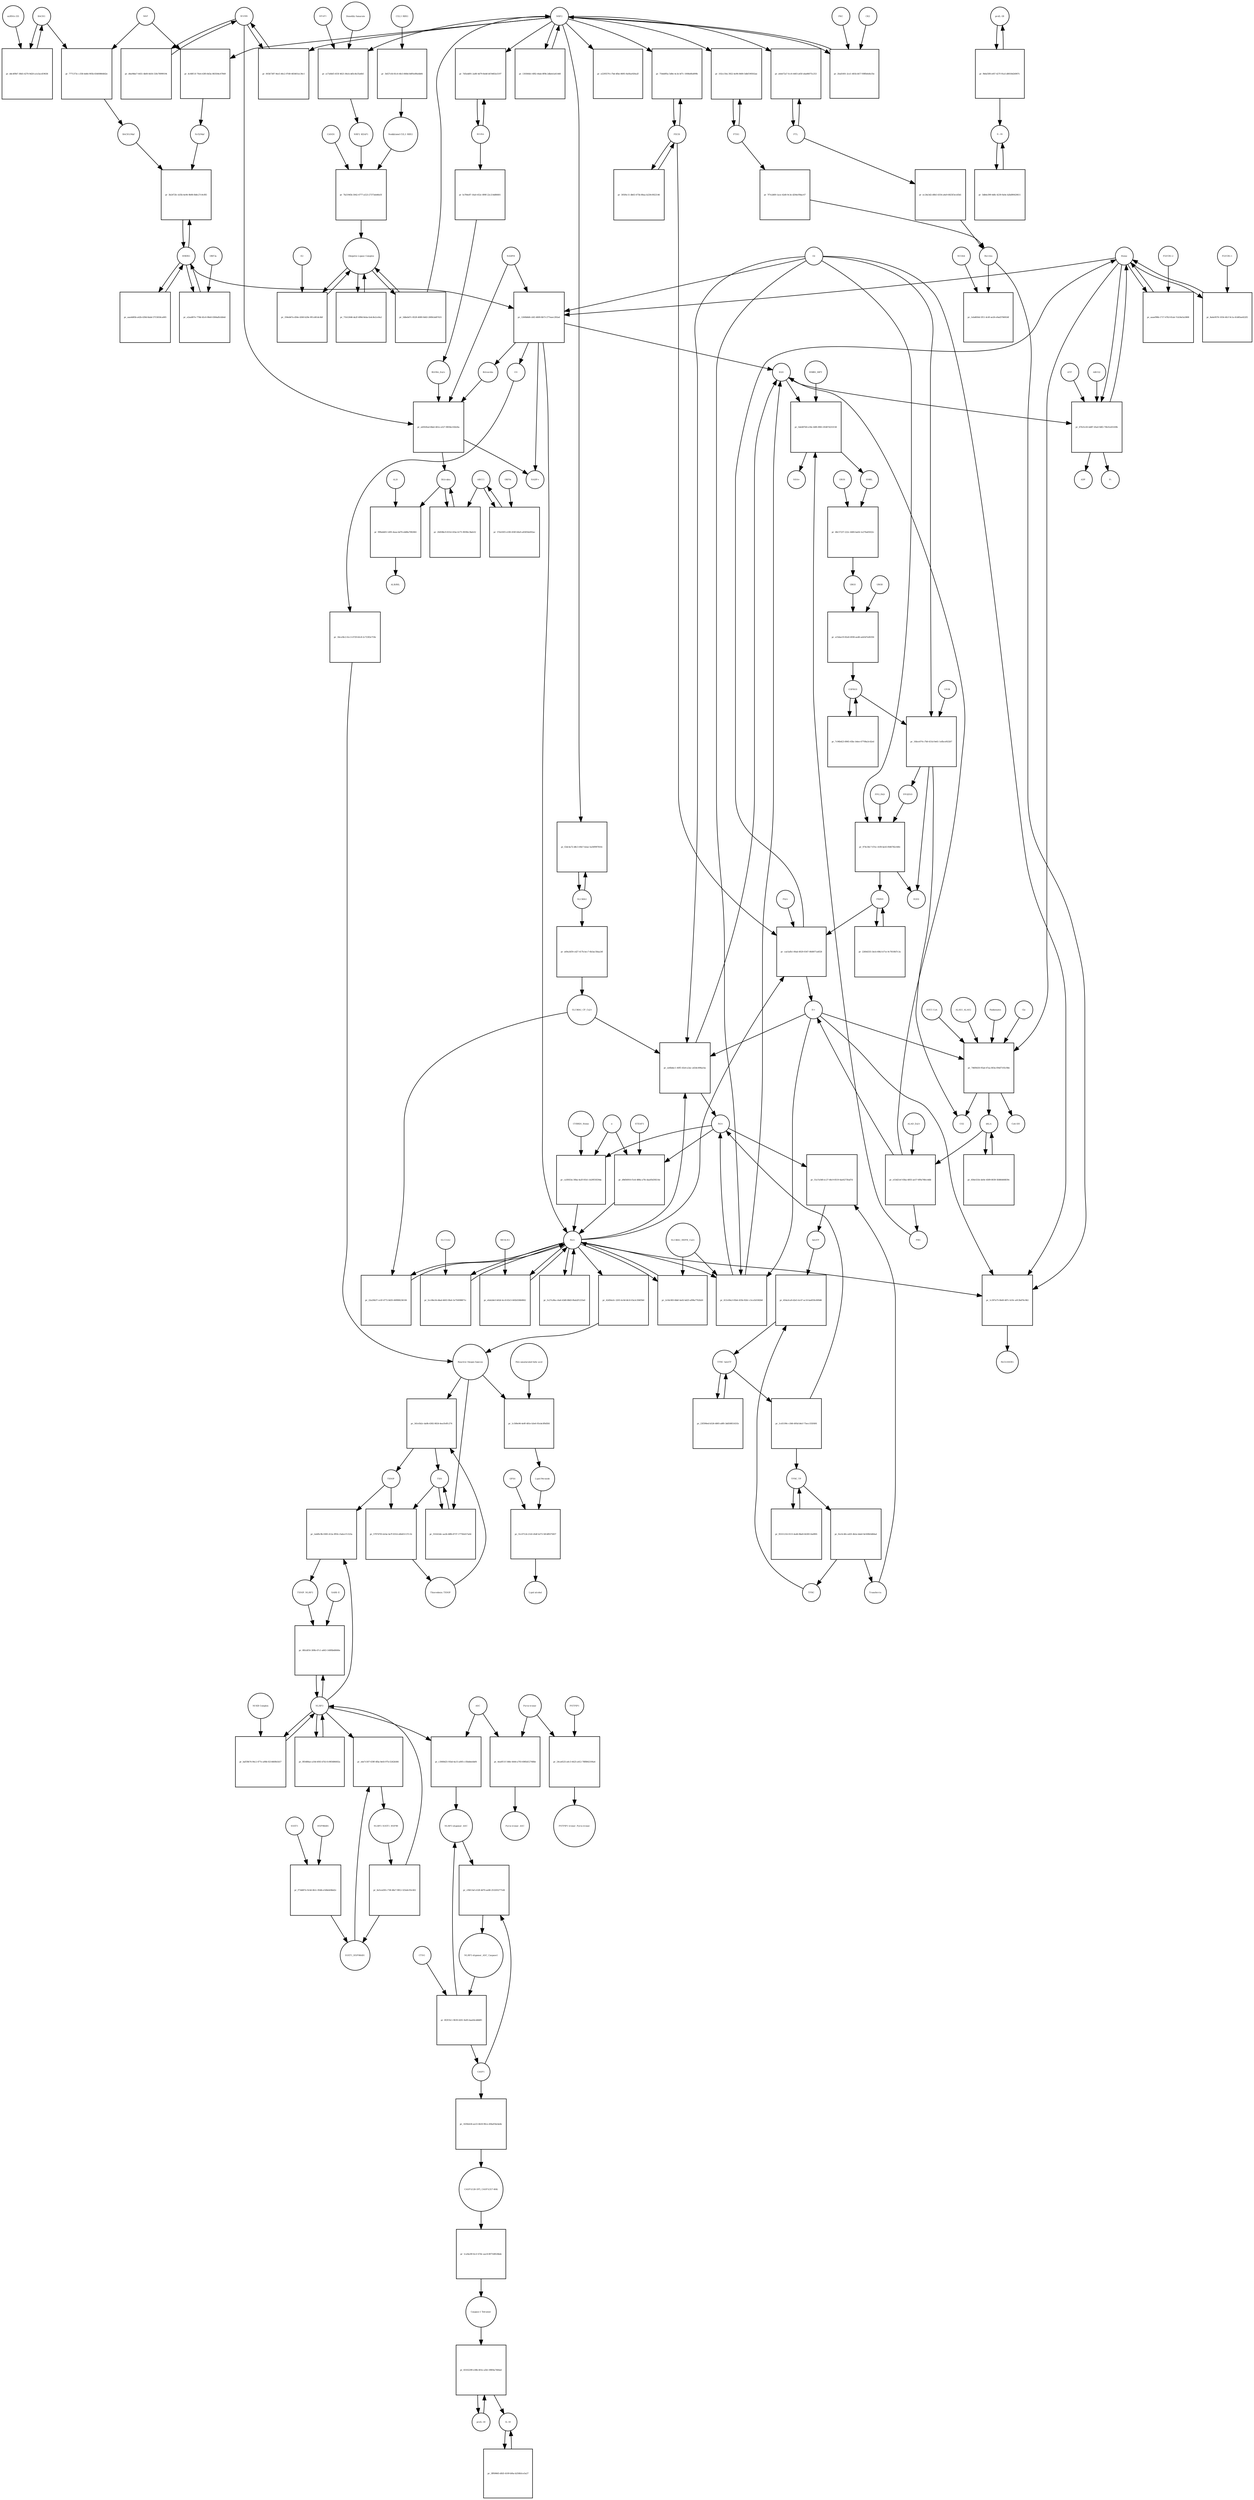 strict digraph  {
Heme [annotation="urn_miriam_obo.chebi_CHEBI%3A30413", bipartite=0, cls="simple chemical", fontsize=4, label=Heme, shape=circle];
"pr_1260b8d6-cbf2-4809-8b73-277eaec292ad" [annotation="", bipartite=1, cls=process, fontsize=4, label="pr_1260b8d6-cbf2-4809-8b73-277eaec292ad", shape=square];
Biliverdin [annotation="urn_miriam_obo.chebi_CHEBI%3A17033", bipartite=0, cls="simple chemical", fontsize=4, label=Biliverdin, shape=circle];
HMOX1 [annotation="", bipartite=0, cls=macromolecule, fontsize=4, label=HMOX1, shape=circle];
O2 [annotation="urn_miriam_obo.chebi_CHEBI%3A15379", bipartite=0, cls="simple chemical", fontsize=4, label=O2, shape=circle];
NADPH [annotation="urn_miriam_obo.chebi_CHEBI%3A16474", bipartite=0, cls="simple chemical", fontsize=4, label=NADPH, shape=circle];
H2O [annotation="urn_miriam_obo.chebi_CHEBI%3A15377", bipartite=0, cls="simple chemical", fontsize=4, label=H2O, shape=circle];
"Fe2+" [annotation="urn_miriam_obo.chebi_CHEBI%3A29033", bipartite=0, cls="simple chemical", fontsize=4, label="Fe2+", shape=circle];
"NADP+" [annotation="urn_miriam_obo.chebi_CHEBI%3A18009", bipartite=0, cls="simple chemical", fontsize=4, label="NADP+", shape=circle];
CO [annotation="urn_miriam_obo.chebi_CHEBI%3A17245", bipartite=0, cls="simple chemical", fontsize=4, label=CO, shape=circle];
"pr_aaaef96b-1717-47b3-81ab-7cb34e5a5808" [annotation="", bipartite=1, cls=process, fontsize=4, label="pr_aaaef96b-1717-47b3-81ab-7cb34e5a5808", shape=square];
"FLVCR1-2" [annotation=urn_miriam_uniprot_Q9Y5Y0, bipartite=0, cls=macromolecule, fontsize=4, label="FLVCR1-2", shape=circle];
"pr_ed592fad-68a6-461e-a527-9859ec02b26a" [annotation="", bipartite=1, cls=process, fontsize=4, label="pr_ed592fad-68a6-461e-a527-9859ec02b26a", shape=square];
Bilirubin [annotation="urn_miriam_obo.chebi_CHEBI%3A16990", bipartite=0, cls="simple chemical", fontsize=4, label=Bilirubin, shape=circle];
BLVRB [annotation=urn_miriam_uniprot_P30043, bipartite=0, cls=macromolecule, fontsize=4, label=BLVRB, shape=circle];
"BLVRA_Zn2+" [annotation="urn_miriam_obo.chebi_CHEBI%3A29805|urn_miriam_uniprot_P53004", bipartite=0, cls=complex, fontsize=4, label="BLVRA_Zn2+", shape=circle];
"pr_20d58bc9-831d-41be-b175-905fbc3beb32" [annotation="", bipartite=1, cls=process, fontsize=4, label="pr_20d58bc9-831d-41be-b175-905fbc3beb32", shape=square];
ABCC1 [annotation="", bipartite=0, cls=macromolecule, fontsize=4, label=ABCC1, shape=circle];
"pr_999abb93-1d95-4eaa-bd76-eb88a7082841" [annotation="", bipartite=1, cls=process, fontsize=4, label="pr_999abb93-1d95-4eaa-bd76-eb88a7082841", shape=square];
ALB [annotation=urn_miriam_uniprot_P02768, bipartite=0, cls=macromolecule, fontsize=4, label=ALB, shape=circle];
"ALB/BIL" [annotation="urn_miriam_uniprot_P02768|urn_miriam_obo.chebi_CHEBI%3A16990", bipartite=0, cls=complex, fontsize=4, label="ALB/BIL", shape=circle];
NRF2 [annotation="", bipartite=0, cls=macromolecule, fontsize=4, label=NRF2, shape=circle];
"pr_4c68f11f-70e4-43f0-8d3a-083504c67849" [annotation="", bipartite=1, cls=process, fontsize=4, label="pr_4c68f11f-70e4-43f0-8d3a-083504c67849", shape=square];
MAF [annotation=urn_miriam_uniprot_O75444, bipartite=0, cls=macromolecule, fontsize=4, label=MAF, shape=circle];
"Nrf2/Maf" [annotation="", bipartite=0, cls=complex, fontsize=4, label="Nrf2/Maf", shape=circle];
"pr_7771373c-c358-4d44-905b-83400864fd2e" [annotation="", bipartite=1, cls=process, fontsize=4, label="pr_7771373c-c358-4d44-905b-83400864fd2e", shape=square];
BACH1 [annotation=urn_miriam_uniprot_O14867, bipartite=0, cls=macromolecule, fontsize=4, label=BACH1, shape=circle];
"BACH1/Maf" [annotation="", bipartite=0, cls=complex, fontsize=4, label="BACH1/Maf", shape=circle];
"pr_ddc4f9b7-36b5-4270-9d20-a1e3acd19636" [annotation="", bipartite=1, cls=process, fontsize=4, label="pr_ddc4f9b7-36b5-4270-9d20-a1e3acd19636", shape=square];
"miRNA-155" [annotation=urn_miriam_ncbigene_406947, bipartite=0, cls="nucleic acid feature", fontsize=4, label="miRNA-155", shape=circle];
"pr_3b2472fc-b35b-4e94-9b98-0b8c27c9cf85" [annotation="", bipartite=1, cls=process, fontsize=4, label="pr_3b2472fc-b35b-4e94-9b98-0b8c27c9cf85", shape=square];
PRIN9 [annotation="urn_miriam_obo.chebi_CHEBI%3A15430", bipartite=0, cls="simple chemical", fontsize=4, label=PRIN9, shape=circle];
"pr_cae5afb1-00ad-4929-9347-0fd0071a6f28" [annotation="", bipartite=1, cls=process, fontsize=4, label="pr_cae5afb1-00ad-4929-9347-0fd0071a6f28", shape=square];
FECH [annotation=urn_miriam_uniprot_P22830, bipartite=0, cls=macromolecule, fontsize=4, label=FECH, shape=circle];
"Pb2+" [annotation="urn_miriam_obo.chebi_CHEBI%3A27889", bipartite=0, cls="simple chemical", fontsize=4, label="Pb2+", shape=circle];
"H+" [annotation="urn_miriam_obo.chebi_CHEBI%3A15378", bipartite=0, cls="simple chemical", fontsize=4, label="H+", shape=circle];
"SUCC-CoA" [annotation="urn_miriam_obo.chebi_CHEBI%3A57292", bipartite=0, cls="simple chemical", fontsize=4, label="SUCC-CoA", shape=circle];
"pr_746f6430-95ad-47aa-803a-f04d7105c9bb" [annotation="", bipartite=1, cls=process, fontsize=4, label="pr_746f6430-95ad-47aa-803a-f04d7105c9bb", shape=square];
dALA [annotation="urn_miriam_obo.chebi_CHEBI%3A356416", bipartite=0, cls="simple chemical", fontsize=4, label=dALA, shape=circle];
ALAS1_ALAS2 [annotation="urn_miriam_uniprot_P13196|urn_miriam_uniprot_P22557", bipartite=0, cls=complex, fontsize=4, label=ALAS1_ALAS2, shape=circle];
Panhematin [annotation="urn_miriam_obo.chebi_CHEBI%3A50385", bipartite=0, cls="simple chemical", fontsize=4, label=Panhematin, shape=circle];
Gly [annotation="urn_miriam_obo.chebi_CHEBI%3A57305", bipartite=0, cls="simple chemical", fontsize=4, label=Gly, shape=circle];
"CoA-SH" [annotation="urn_miriam_obo.chebi_CHEBI%3A15346", bipartite=0, cls="simple chemical", fontsize=4, label="CoA-SH", shape=circle];
CO2 [annotation="urn_miriam_obo.chebi_CHEBI%3A16526", bipartite=0, cls="simple chemical", fontsize=4, label=CO2, shape=circle];
"pr_a17a6bf3-455f-4621-84cb-dd5c8e35a6b5" [annotation="", bipartite=1, cls=process, fontsize=4, label="pr_a17a6bf3-455f-4621-84cb-dd5c8e35a6b5", shape=square];
KEAP1 [annotation=urn_miriam_uniprot_Q14145, bipartite=0, cls=macromolecule, fontsize=4, label=KEAP1, shape=circle];
NRF2_KEAP1 [annotation="urn_miriam_uniprot_Q14145|urn_miriam_uniprot_Q16236", bipartite=0, cls=complex, fontsize=4, label=NRF2_KEAP1, shape=circle];
"Dimethly fumarate" [annotation="urn_miriam_obo.chebi_CHEBI%3A76004", bipartite=0, cls="simple chemical", fontsize=4, label="Dimethly fumarate", shape=circle];
"Ubiquitin Ligase Complex" [annotation="urn_miriam_uniprot_Q14145|urn_miriam_uniprot_Q15843|urn_miriam_uniprot_Q13618|urn_miriam_uniprot_P62877|urn_miriam_uniprot_Q16236|urn_miriam_uniprot_P0CG48|urn_miriam_pubmed_19940261|urn_miriam_interpro_IPR000608", bipartite=0, cls=complex, fontsize=4, label="Ubiquitin Ligase Complex", shape=circle];
"pr_71b12646-da2f-499d-8eba-fa4c8e2ce9a2" [annotation="", bipartite=1, cls=process, fontsize=4, label="pr_71b12646-da2f-499d-8eba-fa4c8e2ce9a2", shape=square];
"pr_e53d21ef-03ba-4855-ae57-6f9a768ce4db" [annotation="", bipartite=1, cls=process, fontsize=4, label="pr_e53d21ef-03ba-4855-ae57-6f9a768ce4db", shape=square];
PBG [annotation="urn_miriam_obo.chebi_CHEBI%3A58126", bipartite=0, cls="simple chemical", fontsize=4, label=PBG, shape=circle];
"ALAD_Zn2+" [annotation="urn_miriam_uniprot_P13716|urn_miriam_obo.chebi_CHEBI%3A29105", bipartite=0, cls=complex, fontsize=4, label="ALAD_Zn2+", shape=circle];
"pr_5de687b9-e18e-44f6-8961-85407d210158" [annotation="", bipartite=1, cls=process, fontsize=4, label="pr_5de687b9-e18e-44f6-8961-85407d210158", shape=square];
HMBL [annotation="urn_miriam_obo.chebi_CHEBI%3A57845", bipartite=0, cls="simple chemical", fontsize=4, label=HMBL, shape=circle];
HMBS_DIPY [annotation="urn_miriam_obo.chebi_CHEBI%3A36319|urn_miriam_uniprot_P08397", bipartite=0, cls=complex, fontsize=4, label=HMBS_DIPY, shape=circle];
"NH4+" [annotation="urn_miriam_obo.chebi_CHEBI%3A28938", bipartite=0, cls="simple chemical", fontsize=4, label="NH4+", shape=circle];
"pr_48c57237-222c-4400-ba64-1e276a65022c" [annotation="", bipartite=1, cls=process, fontsize=4, label="pr_48c57237-222c-4400-ba64-1e276a65022c", shape=square];
URO3 [annotation="urn_miriam_obo.chebi_CHEBI%3A15437", bipartite=0, cls="simple chemical", fontsize=4, label=URO3, shape=circle];
UROS [annotation=urn_miriam_uniprot_P10746, bipartite=0, cls=macromolecule, fontsize=4, label=UROS, shape=circle];
"pr_a15dae19-82e8-4938-aed6-aeb5d7a06356" [annotation="", bipartite=1, cls=process, fontsize=4, label="pr_a15dae19-82e8-4938-aed6-aeb5d7a06356", shape=square];
COPRO3 [annotation="urn_miriam_obo.chebi_CHEBI%3A15439", bipartite=0, cls="simple chemical", fontsize=4, label=COPRO3, shape=circle];
UROD [annotation=urn_miriam_uniprot_P06132, bipartite=0, cls=macromolecule, fontsize=4, label=UROD, shape=circle];
"pr_16bce074-c7b0-431d-9e61-1efbcef43267" [annotation="", bipartite=1, cls=process, fontsize=4, label="pr_16bce074-c7b0-431d-9e61-1efbcef43267", shape=square];
PPGEN9 [annotation="urn_miriam_obo.chebi_CHEBI%3A15435", bipartite=0, cls="simple chemical", fontsize=4, label=PPGEN9, shape=circle];
CPOX [annotation=urn_miriam_uniprot_P36551, bipartite=0, cls=macromolecule, fontsize=4, label=CPOX, shape=circle];
H2O2 [annotation="urn_miriam_obo.chebi_CHEBI%3A16240", bipartite=0, cls="simple chemical", fontsize=4, label=H2O2, shape=circle];
"pr_974c58c7-67ec-41f8-be43-f646782cfd0c" [annotation="", bipartite=1, cls=process, fontsize=4, label="pr_974c58c7-67ec-41f8-be43-f646782cfd0c", shape=square];
PPO_FAD [annotation="urn_miriam_obo.chebi_CHEBI%3A16238|urn_miriam_uniprot_P50336", bipartite=0, cls=complex, fontsize=4, label=PPO_FAD, shape=circle];
"pr_130364b1-6f82-44ab-8f9b-2dbeb1a61448" [annotation="", bipartite=1, cls=process, fontsize=4, label="pr_130364b1-6f82-44ab-8f9b-2dbeb1a61448", shape=square];
"pr_656e533e-de0e-4589-8039-5fd66466839c" [annotation="", bipartite=1, cls="uncertain process", fontsize=4, label="pr_656e533e-de0e-4589-8039-5fd66466839c", shape=square];
"pr_7c96b423-8965-45bc-b4ee-67708a3c42ed" [annotation="", bipartite=1, cls="uncertain process", fontsize=4, label="pr_7c96b423-8965-45bc-b4ee-67708a3c42ed", shape=square];
"pr_2260d335-5dcb-49b3-b71e-9c7810fd7c3a" [annotation="", bipartite=1, cls="uncertain process", fontsize=4, label="pr_2260d335-5dcb-49b3-b71e-9c7810fd7c3a", shape=square];
"Poly-unsaturated fatty acid" [annotation="urn_miriam_obo.chebi_CHEBI%3A26208", bipartite=0, cls="simple chemical", fontsize=4, label="Poly-unsaturated fatty acid", shape=circle];
"pr_1c500e96-4e9f-481e-b3e6-93cde3f0d5fd" [annotation="", bipartite=1, cls=process, fontsize=4, label="pr_1c500e96-4e9f-481e-b3e6-93cde3f0d5fd", shape=square];
"Lipid Peroxide" [annotation="urn_miriam_obo.chebi_CHEBI%3A61051", bipartite=0, cls="simple chemical", fontsize=4, label="Lipid Peroxide", shape=circle];
"Reactive Oxygen Species" [annotation="urn_miriam_obo.chebi_CHEBI%3A26523", bipartite=0, cls="simple chemical", fontsize=4, label="Reactive Oxygen Species", shape=circle];
"pr_1c397a75-0b49-487c-b19c-a013bd76c962" [annotation="", bipartite=1, cls=process, fontsize=4, label="pr_1c397a75-0b49-487c-b19c-a013bd76c962", shape=square];
"Fe(3+)O(OH)" [annotation="urn_miriam_obo.chebi_CHEBI%3A78619", bipartite=0, cls="simple chemical", fontsize=4, label="Fe(3+)O(OH)", shape=circle];
Ferritin [annotation=urn_miriam_uniprot_P02794, bipartite=0, cls=complex, fontsize=4, label=Ferritin, shape=circle];
"pr_22a20b37-ce5f-4772-8d35-60f898236106" [annotation="", bipartite=1, cls=process, fontsize=4, label="pr_22a20b37-ce5f-4772-8d35-60f898236106", shape=square];
"SLC40A1_CP_Cu2+" [annotation="urn_miriam_uniprot_P00450|urn_miriam_uniprot_Q9NP59|urn_miriam_obo.chebi_CHEBI%3A29036", bipartite=0, cls=complex, fontsize=4, label="SLC40A1_CP_Cu2+", shape=circle];
"pr_ee6bdec1-40f5-43e4-a3ac-a43dc496acba" [annotation="", bipartite=1, cls=process, fontsize=4, label="pr_ee6bdec1-40f5-43e4-a3ac-a43dc496acba", shape=square];
"Fe3+" [annotation="urn_miriam_obo.chebi_CHEBI%3A29034", bipartite=0, cls="simple chemical", fontsize=4, label="Fe3+", shape=circle];
SLC40A1 [annotation=urn_miriam_ncbigene_30061, bipartite=0, cls="nucleic acid feature", fontsize=4, label=SLC40A1, shape=circle];
"pr_f2dc4a72-d8c3-49e7-b2ae-5a50f997810c" [annotation="", bipartite=1, cls=process, fontsize=4, label="pr_f2dc4a72-d8c3-49e7-b2ae-5a50f997810c", shape=square];
FTH1 [annotation=urn_miriam_ncbigene_2495, bipartite=0, cls="nucleic acid feature", fontsize=4, label=FTH1, shape=circle];
"pr_102cc50a-3922-4e96-8400-5dbf190502ae" [annotation="", bipartite=1, cls=process, fontsize=4, label="pr_102cc50a-3922-4e96-8400-5dbf190502ae", shape=square];
FTL [annotation=urn_miriam_ncbigene_2512, bipartite=0, cls="nucleic acid feature", fontsize=4, label=FTL, shape=circle];
"pr_a6eb72a7-fcc6-4403-a65f-eba86075c253" [annotation="", bipartite=1, cls=process, fontsize=4, label="pr_a6eb72a7-fcc6-4403-a65f-eba86075c253", shape=square];
"pr_7f7e2d69-1ace-42d0-9c3e-d29dcf9bac67" [annotation="", bipartite=1, cls=process, fontsize=4, label="pr_7f7e2d69-1ace-42d0-9c3e-d29dcf9bac67", shape=square];
"pr_ec24e3d2-d0b5-4354-a4e9-6825f3e1d5b5" [annotation="", bipartite=1, cls=process, fontsize=4, label="pr_ec24e3d2-d0b5-4354-a4e9-6825f3e1d5b5", shape=square];
"pr_754dd95a-5d8e-4c3e-bf7c-1008e8fa899b" [annotation="", bipartite=1, cls=process, fontsize=4, label="pr_754dd95a-5d8e-4c3e-bf7c-1008e8fa899b", shape=square];
"pr_305f4c11-db63-475b-80aa-b229c0022146" [annotation="", bipartite=1, cls=process, fontsize=4, label="pr_305f4c11-db63-475b-80aa-b229c0022146", shape=square];
"pr_aaa4d65b-a42b-439d-8abd-3715818ca005" [annotation="", bipartite=1, cls=process, fontsize=4, label="pr_aaa4d65b-a42b-439d-8abd-3715818ca005", shape=square];
BLVRA [annotation=urn_miriam_ncbigene_644, bipartite=0, cls="nucleic acid feature", fontsize=4, label=BLVRA, shape=circle];
"pr_7d5edd91-2a80-4d79-8eb8-bf19d02e3197" [annotation="", bipartite=1, cls=process, fontsize=4, label="pr_7d5edd91-2a80-4d79-8eb8-bf19d02e3197", shape=square];
"pr_003b7387-9ee5-46c2-97d0-483401ec36c1" [annotation="", bipartite=1, cls=process, fontsize=4, label="pr_003b7387-9ee5-46c2-97d0-483401ec36c1", shape=square];
"pr_d4a94be7-6451-4b00-8d16-53fe78999194" [annotation="", bipartite=1, cls=process, fontsize=4, label="pr_d4a94be7-6451-4b00-8d16-53fe78999194", shape=square];
"pr_fa784e87-16a0-452c-899f-22c214d86601" [annotation="", bipartite=1, cls=process, fontsize=4, label="pr_fa784e87-16a0-452c-899f-22c214d86601", shape=square];
"pr_a69a3d59-cd27-417b-bcc7-6b3ac58aa24f" [annotation="", bipartite=1, cls=process, fontsize=4, label="pr_a69a3d59-cd27-417b-bcc7-6b3ac58aa24f", shape=square];
"pr_1ebd656d-3f11-4c6f-ae26-e9ad3766924f" [annotation="", bipartite=1, cls=process, fontsize=4, label="pr_1ebd656d-3f11-4c6f-ae26-e9ad3766924f", shape=square];
NCOA4 [annotation=urn_miriam_uniprot_Q13772, bipartite=0, cls=macromolecule, fontsize=4, label=NCOA4, shape=circle];
"pr_ca5f453a-30ba-4a3f-81b1-cb29f35f29da" [annotation="", bipartite=1, cls=process, fontsize=4, label="pr_ca5f453a-30ba-4a3f-81b1-cb29f35f29da", shape=square];
CYBRD1_Heme [annotation="urn_miriam_uniprot_Q53TN4|urn_miriam_obo.chebi_CHEBI%3A30413", bipartite=0, cls=complex, fontsize=4, label=CYBRD1_Heme, shape=circle];
"e-" [annotation="urn_miriam_obo.chebi_CHEBI%3A10545", bipartite=0, cls="simple chemical", fontsize=4, label="e-", shape=circle];
"pr_5cc06e34-d4ad-4603-9fa6-3e750098871c" [annotation="", bipartite=1, cls=process, fontsize=4, label="pr_5cc06e34-d4ad-4603-9fa6-3e750098871c", shape=square];
SLC11A2 [annotation=urn_miriam_uniprot_P49281, bipartite=0, cls=macromolecule, fontsize=4, label=SLC11A2, shape=circle];
"pr_51c07124-2143-45df-b273-5814ff475837" [annotation="", bipartite=1, cls=process, fontsize=4, label="pr_51c07124-2143-45df-b273-5814ff475837", shape=square];
"Lipid alcohol" [annotation="urn_miriam_obo.chebi_CHEBI%3A24026", bipartite=0, cls="simple chemical", fontsize=4, label="Lipid alcohol", shape=circle];
GPX4 [annotation=urn_miriam_uniprot_P36969, bipartite=0, cls=macromolecule, fontsize=4, label=GPX4, shape=circle];
"pr_e2aa807e-778d-45c6-98e8-0384afb1db4d" [annotation="", bipartite=1, cls=process, fontsize=4, label="pr_e2aa807e-778d-45c6-98e8-0384afb1db4d", shape=square];
ORF3a [annotation="urn_miriam_uniprot_P0DTC3|urn_miriam_taxonomy_2697049", bipartite=0, cls=macromolecule, fontsize=4, label=ORF3a, shape=circle];
"pr_42d56a5c-2203-4c0d-bfc8-03a3c594f3b0" [annotation="", bipartite=1, cls=process, fontsize=4, label="pr_42d56a5c-2203-4c0d-bfc8-03a3c594f3b0", shape=square];
"pr_37dc83f3-e180-450f-b9a9-a45850e692ac" [annotation="", bipartite=1, cls=process, fontsize=4, label="pr_37dc83f3-e180-450f-b9a9-a45850e692ac", shape=square];
ORF9c [annotation=urn_miriam_taxonomy_2697049, bipartite=0, cls=macromolecule, fontsize=4, label=ORF9c, shape=circle];
CUL3_RBX1 [annotation="urn_miriam_uniprot_Q13618|urn_miriam_uniprot_P62877", bipartite=0, cls=complex, fontsize=4, label=CUL3_RBX1, shape=circle];
"pr_1bf27cfd-81c6-4fe3-868d-8d95e89a4b84" [annotation="", bipartite=1, cls=process, fontsize=4, label="pr_1bf27cfd-81c6-4fe3-868d-8d95e89a4b84", shape=square];
"Neddylated CUL3_RBX1" [annotation="urn_miriam_uniprot_Q15843|urn_miriam_uniprot_Q13618|urn_miriam_uniprot_P62877", bipartite=0, cls=complex, fontsize=4, label="Neddylated CUL3_RBX1", shape=circle];
"pr_e2295576-c7bd-4fbe-8695-9a0fae926a2f" [annotation="", bipartite=1, cls=process, fontsize=4, label="pr_e2295576-c7bd-4fbe-8695-9a0fae926a2f", shape=square];
"pr_7b21945b-3042-4777-a523-27373eb46e5f" [annotation="", bipartite=1, cls=process, fontsize=4, label="pr_7b21945b-3042-4777-a523-27373eb46e5f", shape=square];
CAND1 [annotation=urn_miriam_uniprot_Q86VP6, bipartite=0, cls=macromolecule, fontsize=4, label=CAND1, shape=circle];
E2 [annotation=urn_miriam_interpro_IPR000608, bipartite=0, cls=macromolecule, fontsize=4, label=E2, shape=circle];
"pr_194eb67a-d56e-4360-b29e-9f1cd61dc4bf" [annotation="", bipartite=1, cls=process, fontsize=4, label="pr_194eb67a-d56e-4360-b29e-9f1cd61dc4bf", shape=square];
"pr_2fad1601-2ce1-481b-bf17-f0ffb0e8e35e" [annotation="", bipartite=1, cls=process, fontsize=4, label="pr_2fad1601-2ce1-481b-bf17-f0ffb0e8e35e", shape=square];
PKC [annotation="urn_miriam_pubmed_12198130|urn_miriam_interpro_IPR012233", bipartite=0, cls=macromolecule, fontsize=4, label=PKC, shape=circle];
CK2 [annotation="", bipartite=0, cls=macromolecule, fontsize=4, label=CK2, shape=circle];
"pr_8a4e9576-1054-4fcf-9c1a-41d65ae622f2" [annotation="", bipartite=1, cls=process, fontsize=4, label="pr_8a4e9576-1054-4fcf-9c1a-41d65ae622f2", shape=square];
"FLVCR1-1" [annotation=urn_miriam_uniprot_Q9Y5Y0, bipartite=0, cls=macromolecule, fontsize=4, label="FLVCR1-1", shape=circle];
"pr_67b31c65-bd87-45a0-9df2-70b31e65169b" [annotation="", bipartite=1, cls=process, fontsize=4, label="pr_67b31c65-bd87-45a0-9df2-70b31e65169b", shape=square];
ABCG2 [annotation=urn_miriam_uniprot_Q9UNQ0, bipartite=0, cls="macromolecule multimer", fontsize=4, label=ABCG2, shape=circle];
ATP [annotation="urn_miriam_obo.chebi_CHEBI%3A30616", bipartite=0, cls="simple chemical", fontsize=4, label=ATP, shape=circle];
Pi [annotation="urn_miriam_obo.chebi_CHEBI%3A18367", bipartite=0, cls="simple chemical", fontsize=4, label=Pi, shape=circle];
ADP [annotation="urn_miriam_obo.chebi_CHEBI%3A456216", bipartite=0, cls="simple chemical", fontsize=4, label=ADP, shape=circle];
"pr_2cfdc083-6bbf-4a02-bd25-af98a7762b20" [annotation="", bipartite=1, cls=process, fontsize=4, label="pr_2cfdc083-6bbf-4a02-bd25-af98a7762b20", shape=square];
"SLC40A1_HEPH_Cu2+" [annotation="urn_miriam_uniprot_Q9BQS7|urn_miriam_uniprot_Q9NP59|urn_miriam_obo.chebi_CHEBI%3A28694", bipartite=0, cls=complex, fontsize=4, label="SLC40A1_HEPH_Cu2+", shape=circle];
"pr_613c69a3-05b4-435b-92b1-c3ca1b5582b8" [annotation="", bipartite=1, cls=process, fontsize=4, label="pr_613c69a3-05b4-435b-92b1-c3ca1b5582b8", shape=square];
"pr_51a7a548-ec27-46c9-8519-4ae6273fad7d" [annotation="", bipartite=1, cls=process, fontsize=4, label="pr_51a7a548-ec27-46c9-8519-4ae6273fad7d", shape=square];
Transferrin [annotation=urn_miriam_uniprot_P02787, bipartite=0, cls=macromolecule, fontsize=4, label=Transferrin, shape=circle];
holoTF [annotation="urn_miriam_uniprot_P02787|urn_miriam_obo.chebi_CHEBI%3A29034", bipartite=0, cls=complex, fontsize=4, label=holoTF, shape=circle];
TFRC [annotation=urn_miriam_uniprot_P02786, bipartite=0, cls="macromolecule multimer", fontsize=4, label=TFRC, shape=circle];
"pr_454a3ca9-d2e5-4c47-ac10-ba6f30c809d6" [annotation="", bipartite=1, cls=process, fontsize=4, label="pr_454a3ca9-d2e5-4c47-ac10-ba6f30c809d6", shape=square];
TFRC_holoTF [annotation="urn_miriam_uniprot_P02787|urn_miriam_obo.chebi_CHEBI%3A29034|urn_miriam_uniprot_P02786", bipartite=0, cls=complex, fontsize=4, label=TFRC_holoTF, shape=circle];
"pr_23f390ed-b526-4805-a8f0-3dd50851631b" [annotation="", bipartite=1, cls=process, fontsize=4, label="pr_23f390ed-b526-4805-a8f0-3dd50851631b", shape=square];
"pr_1cd1199c-c566-495d-b6cf-75ecc555f491" [annotation="", bipartite=1, cls=process, fontsize=4, label="pr_1cd1199c-c566-495d-b6cf-75ecc555f491", shape=square];
TFRC_TF [annotation="urn_miriam_uniprot_P02787|urn_miriam_uniprot_P02786", bipartite=0, cls=complex, fontsize=4, label=TFRC_TF, shape=circle];
"pr_d9d56916-f1e4-488a-a7fe-daa05d39214e" [annotation="", bipartite=1, cls=process, fontsize=4, label="pr_d9d56916-f1e4-488a-a7fe-daa05d39214e", shape=square];
STEAP3 [annotation=urn_miriam_uniprot_Q658P3, bipartite=0, cls=macromolecule, fontsize=4, label=STEAP3, shape=circle];
"pr_efab2de5-b02d-4cc8-83c5-b92b558b9062" [annotation="", bipartite=1, cls=process, fontsize=4, label="pr_efab2de5-b02d-4cc8-83c5-b92b558b9062", shape=square];
MCOLN1 [annotation=urn_miriam_uniprot_Q9GZU1, bipartite=0, cls=macromolecule, fontsize=4, label=MCOLN1, shape=circle];
"pr_5c27a36a-c6a6-43d0-88d3-f6ab2f1233a0" [annotation="", bipartite=1, cls=process, fontsize=4, label="pr_5c27a36a-c6a6-43d0-88d3-f6ab2f1233a0", shape=square];
"pr_95311216-0115-4a46-8be8-6438114a9f65" [annotation="", bipartite=1, cls=process, fontsize=4, label="pr_95311216-0115-4a46-8be8-6438114a9f65", shape=square];
"pr_9ce5c4fe-ed25-4b2a-bda0-0e500b5db9ad" [annotation="", bipartite=1, cls=process, fontsize=4, label="pr_9ce5c4fe-ed25-4b2a-bda0-0e500b5db9ad", shape=square];
"pr_5dbeb47c-8529-4089-9d43-2089cbd07431" [annotation="", bipartite=1, cls=process, fontsize=4, label="pr_5dbeb47c-8529-4089-9d43-2089cbd07431", shape=square];
Thioredoxin_TXNIP [annotation="urn_miriam_uniprot_P10599|urn_miriam_uniprot_Q9H3M7", bipartite=0, cls=complex, fontsize=4, label=Thioredoxin_TXNIP, shape=circle];
"pr_341e5b2c-da9b-4382-8024-4ea1feffc274" [annotation="", bipartite=1, cls=process, fontsize=4, label="pr_341e5b2c-da9b-4382-8024-4ea1feffc274", shape=square];
TXNIP [annotation=urn_miriam_uniprot_Q9H3M7, bipartite=0, cls=macromolecule, fontsize=4, label=TXNIP, shape=circle];
TXN [annotation=urn_miriam_uniprot_P10599, bipartite=0, cls=macromolecule, fontsize=4, label=TXN, shape=circle];
NLRP3 [annotation=urn_miriam_uniprot_Q96P20, bipartite=0, cls=macromolecule, fontsize=4, label=NLRP3, shape=circle];
"pr_baf59b74-94c2-477e-a90b-0214669b1b57" [annotation="", bipartite=1, cls=process, fontsize=4, label="pr_baf59b74-94c2-477e-a90b-0214669b1b57", shape=square];
"Nf-KB Complex" [annotation="urn_miriam_uniprot_P19838|urn_miriam_uniprot_Q04206|urn_miriam_uniprot_Q00653", bipartite=0, cls=complex, fontsize=4, label="Nf-KB Complex", shape=circle];
"pr_f85488ae-a10d-4f45-b7b3-fc985686602a" [annotation="", bipartite=1, cls=process, fontsize=4, label="pr_f85488ae-a10d-4f45-b7b3-fc985686602a", shape=square];
"pr_551b52dc-aa2b-48fb-8737-1775fe617a64" [annotation="", bipartite=1, cls=process, fontsize=4, label="pr_551b52dc-aa2b-48fb-8737-1775fe617a64", shape=square];
"pr_57974703-dcbe-4a7f-8314-e6b451137c1b" [annotation="", bipartite=1, cls=process, fontsize=4, label="pr_57974703-dcbe-4a7f-8314-e6b451137c1b", shape=square];
HSP90AB1 [annotation=urn_miriam_uniprot_P08238, bipartite=0, cls=macromolecule, fontsize=4, label=HSP90AB1, shape=circle];
"pr_f73dd07e-9c4d-4b1c-85db-e548eb04bd2c" [annotation="", bipartite=1, cls=process, fontsize=4, label="pr_f73dd07e-9c4d-4b1c-85db-e548eb04bd2c", shape=square];
SUGT1 [annotation=urn_miriam_uniprot_Q9Y2Z0, bipartite=0, cls=macromolecule, fontsize=4, label=SUGT1, shape=circle];
SUGT1_HSP90AB1 [annotation="urn_miriam_uniprot_P08238|urn_miriam_uniprot_Q9Y2Z0", bipartite=0, cls=complex, fontsize=4, label=SUGT1_HSP90AB1, shape=circle];
"pr_ebe7c507-639f-4fba-8efd-975c5242b566" [annotation="", bipartite=1, cls=process, fontsize=4, label="pr_ebe7c507-639f-4fba-8efd-975c5242b566", shape=square];
NLRP3_SUGT1_HSP90 [annotation="urn_miriam_uniprot_P08238|urn_miriam_uniprot_Q96P20|urn_miriam_uniprot_Q9Y2Z0", bipartite=0, cls=complex, fontsize=4, label=NLRP3_SUGT1_HSP90, shape=circle];
"pr_2abf6c9b-0385-412a-9f56-c5abce7c523a" [annotation="", bipartite=1, cls=process, fontsize=4, label="pr_2abf6c9b-0385-412a-9f56-c5abce7c523a", shape=square];
TXNIP_NLRP3 [annotation="urn_miriam_uniprot_Q9H3M7|urn_miriam_uniprot_Q96P20", bipartite=0, cls=complex, fontsize=4, label=TXNIP_NLRP3, shape=circle];
"pr_c3069d25-91bd-4a15-a005-c1fbddeebbf4" [annotation="", bipartite=1, cls=process, fontsize=4, label="pr_c3069d25-91bd-4a15-a005-c1fbddeebbf4", shape=square];
ASC [annotation=urn_miriam_uniprot_Q9ULZ3, bipartite=0, cls=macromolecule, fontsize=4, label=ASC, shape=circle];
"NLRP3 oligomer_ASC" [annotation="urn_miriam_uniprot_Q9ULZ3|urn_miriam_obo.chebi_CHEBI%3A36080", bipartite=0, cls=complex, fontsize=4, label="NLRP3 oligomer_ASC", shape=circle];
"pr_cf4613af-e528-4d70-ae68-2532032771d4" [annotation="", bipartite=1, cls=process, fontsize=4, label="pr_cf4613af-e528-4d70-ae68-2532032771d4", shape=square];
CASP1 [annotation=urn_miriam_uniprot_P29466, bipartite=0, cls=macromolecule, fontsize=4, label=CASP1, shape=circle];
"NLRP3 oligomer_ASC_Caspase1" [annotation="urn_miriam_uniprot_P29466|urn_miriam_uniprot_Q9ULZ3", bipartite=0, cls=complex, fontsize=4, label="NLRP3 oligomer_ASC_Caspase1", shape=circle];
"pr_4ea0f11f-548e-4444-a793-6985d12748bb" [annotation="", bipartite=1, cls=process, fontsize=4, label="pr_4ea0f11f-548e-4444-a793-6985d12748bb", shape=square];
"Pyrin trimer" [annotation=urn_miriam_uniprot_O15553, bipartite=0, cls=complex, fontsize=4, label="Pyrin trimer", shape=circle];
"Pyrin trimer_ASC" [annotation="urn_miriam_uniprot_O15553|urn_miriam_uniprot_Q9ULZ3", bipartite=0, cls=complex, fontsize=4, label="Pyrin trimer_ASC", shape=circle];
"pr_24ca4525-a0c3-4425-a412-78f8842106a4" [annotation="", bipartite=1, cls=process, fontsize=4, label="pr_24ca4525-a0c3-4425-a412-78f8842106a4", shape=square];
PSTPIP1 [annotation=urn_miriam_uniprot_O43586, bipartite=0, cls="macromolecule multimer", fontsize=4, label=PSTPIP1, shape=circle];
"PSTPIP1 trimer_Pyrin trimer" [annotation="urn_miriam_uniprot_O15553|urn_miriam_uniprot_O43586", bipartite=0, cls=complex, fontsize=4, label="PSTPIP1 trimer_Pyrin trimer", shape=circle];
"pr_0f2f19c1-9639-4201-9e85-baa64cddb8f1" [annotation="", bipartite=1, cls=process, fontsize=4, label="pr_0f2f19c1-9639-4201-9e85-baa64cddb8f1", shape=square];
CTSG [annotation=urn_miriam_uniprot_P08311, bipartite=0, cls=macromolecule, fontsize=4, label=CTSG, shape=circle];
"pr_1639eb34-ae23-4b18-90ce-d56af54e4a8e" [annotation="", bipartite=1, cls=process, fontsize=4, label="pr_1639eb34-ae23-4b18-90ce-d56af54e4a8e", shape=square];
"CASP1(120-197)_CASP1(317-404)" [annotation=urn_miriam_uniprot_P29466, bipartite=0, cls=complex, fontsize=4, label="CASP1(120-197)_CASP1(317-404)", shape=circle];
"pr_1ca9a20f-6ccf-47dc-aac8-8071bf624bde" [annotation="", bipartite=1, cls=process, fontsize=4, label="pr_1ca9a20f-6ccf-47dc-aac8-8071bf624bde", shape=square];
"Caspase-1 Tetramer" [annotation=urn_miriam_uniprot_P29466, bipartite=0, cls="complex multimer", fontsize=4, label="Caspase-1 Tetramer", shape=circle];
"proIL-1B" [annotation=urn_miriam_uniprot_P01584, bipartite=0, cls=macromolecule, fontsize=4, label="proIL-1B", shape=circle];
"pr_9bfaf3f8-ef47-427f-91a5-d8018d24907c" [annotation="", bipartite=1, cls=process, fontsize=4, label="pr_9bfaf3f8-ef47-427f-91a5-d8018d24907c", shape=square];
"IL-1B" [annotation=urn_miriam_uniprot_P01584, bipartite=0, cls=macromolecule, fontsize=4, label="IL-1B", shape=circle];
"pr_5db6e399-4dfe-4239-9a0e-b2bd90420611" [annotation="", bipartite=1, cls="omitted process", fontsize=4, label="pr_5db6e399-4dfe-4239-9a0e-b2bd90420611", shape=square];
"pr_0fb1df16-309b-47c1-a663-140f8b48660e" [annotation="", bipartite=1, cls=process, fontsize=4, label="pr_0fb1df16-309b-47c1-a663-140f8b48660e", shape=square];
"SARS E" [annotation=urn_miriam_uniprot_P59637, bipartite=0, cls=macromolecule, fontsize=4, label="SARS E", shape=circle];
"proIL-18" [annotation=urn_miriam_uniprot_Q14116, bipartite=0, cls=macromolecule, fontsize=4, label="proIL-18", shape=circle];
"pr_83102299-e38b-401e-a3b1-0f8f4a7464a6" [annotation="", bipartite=1, cls=process, fontsize=4, label="pr_83102299-e38b-401e-a3b1-0f8f4a7464a6", shape=square];
"IL-18" [annotation=urn_miriam_uniprot_Q14116, bipartite=0, cls=macromolecule, fontsize=4, label="IL-18", shape=circle];
"pr_3ff69665-dfd3-4109-bf4a-b250b5ce3a27" [annotation="", bipartite=1, cls="omitted process", fontsize=4, label="pr_3ff69665-dfd3-4109-bf4a-b250b5ce3a27", shape=square];
"pr_34ca36c2-0cc3-4729-b5c8-2c723f2e719e" [annotation="", bipartite=1, cls=process, fontsize=4, label="pr_34ca36c2-0cc3-4729-b5c8-2c723f2e719e", shape=square];
"pr_6e5ced30-c738-48e7-9812-325e6c93c402" [annotation="", bipartite=1, cls=process, fontsize=4, label="pr_6e5ced30-c738-48e7-9812-325e6c93c402", shape=square];
Heme -> "pr_1260b8d6-cbf2-4809-8b73-277eaec292ad"  [annotation="", interaction_type=consumption];
Heme -> "pr_aaaef96b-1717-47b3-81ab-7cb34e5a5808"  [annotation="", interaction_type=consumption];
Heme -> "pr_746f6430-95ad-47aa-803a-f04d7105c9bb"  [annotation=urn_miriam_pubmed_25446301, interaction_type=inhibition];
Heme -> "pr_8a4e9576-1054-4fcf-9c1a-41d65ae622f2"  [annotation="", interaction_type=consumption];
Heme -> "pr_67b31c65-bd87-45a0-9df2-70b31e65169b"  [annotation="", interaction_type=consumption];
"pr_1260b8d6-cbf2-4809-8b73-277eaec292ad" -> Biliverdin  [annotation="", interaction_type=production];
"pr_1260b8d6-cbf2-4809-8b73-277eaec292ad" -> H2O  [annotation="", interaction_type=production];
"pr_1260b8d6-cbf2-4809-8b73-277eaec292ad" -> "Fe2+"  [annotation="", interaction_type=production];
"pr_1260b8d6-cbf2-4809-8b73-277eaec292ad" -> "NADP+"  [annotation="", interaction_type=production];
"pr_1260b8d6-cbf2-4809-8b73-277eaec292ad" -> CO  [annotation="", interaction_type=production];
Biliverdin -> "pr_ed592fad-68a6-461e-a527-9859ec02b26a"  [annotation="", interaction_type=consumption];
HMOX1 -> "pr_1260b8d6-cbf2-4809-8b73-277eaec292ad"  [annotation="", interaction_type=catalysis];
HMOX1 -> "pr_3b2472fc-b35b-4e94-9b98-0b8c27c9cf85"  [annotation="", interaction_type=consumption];
HMOX1 -> "pr_aaa4d65b-a42b-439d-8abd-3715818ca005"  [annotation="", interaction_type=consumption];
HMOX1 -> "pr_e2aa807e-778d-45c6-98e8-0384afb1db4d"  [annotation="", interaction_type=consumption];
O2 -> "pr_1260b8d6-cbf2-4809-8b73-277eaec292ad"  [annotation="", interaction_type=consumption];
O2 -> "pr_16bce074-c7b0-431d-9e61-1efbcef43267"  [annotation="", interaction_type=consumption];
O2 -> "pr_974c58c7-67ec-41f8-be43-f646782cfd0c"  [annotation="", interaction_type=consumption];
O2 -> "pr_1c397a75-0b49-487c-b19c-a013bd76c962"  [annotation="", interaction_type=consumption];
O2 -> "pr_ee6bdec1-40f5-43e4-a3ac-a43dc496acba"  [annotation="", interaction_type=consumption];
O2 -> "pr_613c69a3-05b4-435b-92b1-c3ca1b5582b8"  [annotation="", interaction_type=consumption];
NADPH -> "pr_1260b8d6-cbf2-4809-8b73-277eaec292ad"  [annotation="", interaction_type=consumption];
NADPH -> "pr_ed592fad-68a6-461e-a527-9859ec02b26a"  [annotation="", interaction_type=consumption];
H2O -> "pr_5de687b9-e18e-44f6-8961-85407d210158"  [annotation="", interaction_type=consumption];
H2O -> "pr_67b31c65-bd87-45a0-9df2-70b31e65169b"  [annotation="", interaction_type=consumption];
"Fe2+" -> "pr_cae5afb1-00ad-4929-9347-0fd0071a6f28"  [annotation="", interaction_type=consumption];
"Fe2+" -> "pr_1c397a75-0b49-487c-b19c-a013bd76c962"  [annotation="", interaction_type=consumption];
"Fe2+" -> "pr_22a20b37-ce5f-4772-8d35-60f898236106"  [annotation="", interaction_type=consumption];
"Fe2+" -> "pr_ee6bdec1-40f5-43e4-a3ac-a43dc496acba"  [annotation="", interaction_type=consumption];
"Fe2+" -> "pr_5cc06e34-d4ad-4603-9fa6-3e750098871c"  [annotation="", interaction_type=consumption];
"Fe2+" -> "pr_42d56a5c-2203-4c0d-bfc8-03a3c594f3b0"  [annotation="urn_miriam_pubmed_26794443|urn_miriam_pubmed_30692038", interaction_type=catalysis];
"Fe2+" -> "pr_2cfdc083-6bbf-4a02-bd25-af98a7762b20"  [annotation="", interaction_type=consumption];
"Fe2+" -> "pr_613c69a3-05b4-435b-92b1-c3ca1b5582b8"  [annotation="", interaction_type=consumption];
"Fe2+" -> "pr_efab2de5-b02d-4cc8-83c5-b92b558b9062"  [annotation="", interaction_type=consumption];
"Fe2+" -> "pr_5c27a36a-c6a6-43d0-88d3-f6ab2f1233a0"  [annotation="", interaction_type=consumption];
CO -> "pr_34ca36c2-0cc3-4729-b5c8-2c723f2e719e"  [annotation="urn_miriam_pubmed_28356568|urn_miriam_pubmed_25770182", interaction_type=inhibition];
"pr_aaaef96b-1717-47b3-81ab-7cb34e5a5808" -> Heme  [annotation="", interaction_type=production];
"FLVCR1-2" -> "pr_aaaef96b-1717-47b3-81ab-7cb34e5a5808"  [annotation="", interaction_type=catalysis];
"pr_ed592fad-68a6-461e-a527-9859ec02b26a" -> Bilirubin  [annotation="", interaction_type=production];
"pr_ed592fad-68a6-461e-a527-9859ec02b26a" -> "NADP+"  [annotation="", interaction_type=production];
Bilirubin -> "pr_20d58bc9-831d-41be-b175-905fbc3beb32"  [annotation="", interaction_type=consumption];
Bilirubin -> "pr_999abb93-1d95-4eaa-bd76-eb88a7082841"  [annotation="", interaction_type=consumption];
BLVRB -> "pr_ed592fad-68a6-461e-a527-9859ec02b26a"  [annotation="", interaction_type=catalysis];
BLVRB -> "pr_003b7387-9ee5-46c2-97d0-483401ec36c1"  [annotation="", interaction_type=consumption];
BLVRB -> "pr_d4a94be7-6451-4b00-8d16-53fe78999194"  [annotation="", interaction_type=consumption];
"BLVRA_Zn2+" -> "pr_ed592fad-68a6-461e-a527-9859ec02b26a"  [annotation="", interaction_type=catalysis];
"pr_20d58bc9-831d-41be-b175-905fbc3beb32" -> Bilirubin  [annotation="", interaction_type=production];
ABCC1 -> "pr_20d58bc9-831d-41be-b175-905fbc3beb32"  [annotation="", interaction_type=catalysis];
ABCC1 -> "pr_37dc83f3-e180-450f-b9a9-a45850e692ac"  [annotation="", interaction_type=consumption];
"pr_999abb93-1d95-4eaa-bd76-eb88a7082841" -> "ALB/BIL"  [annotation="", interaction_type=production];
ALB -> "pr_999abb93-1d95-4eaa-bd76-eb88a7082841"  [annotation="", interaction_type=consumption];
NRF2 -> "pr_4c68f11f-70e4-43f0-8d3a-083504c67849"  [annotation="", interaction_type=consumption];
NRF2 -> "pr_a17a6bf3-455f-4621-84cb-dd5c8e35a6b5"  [annotation="", interaction_type=consumption];
NRF2 -> "pr_130364b1-6f82-44ab-8f9b-2dbeb1a61448"  [annotation="", interaction_type=consumption];
NRF2 -> "pr_f2dc4a72-d8c3-49e7-b2ae-5a50f997810c"  [annotation=urn_miriam_pubmed_30692038, interaction_type=catalysis];
NRF2 -> "pr_102cc50a-3922-4e96-8400-5dbf190502ae"  [annotation=urn_miriam_pubmed_30692038, interaction_type=catalysis];
NRF2 -> "pr_a6eb72a7-fcc6-4403-a65f-eba86075c253"  [annotation=urn_miriam_pubmed_30692038, interaction_type=catalysis];
NRF2 -> "pr_754dd95a-5d8e-4c3e-bf7c-1008e8fa899b"  [annotation="urn_miriam_pubmed_30692038|urn_miriam_pubmed_23766848", interaction_type=catalysis];
NRF2 -> "pr_7d5edd91-2a80-4d79-8eb8-bf19d02e3197"  [annotation=urn_miriam_pubmed_30692038, interaction_type=catalysis];
NRF2 -> "pr_003b7387-9ee5-46c2-97d0-483401ec36c1"  [annotation=urn_miriam_pubmed_30692038, interaction_type=catalysis];
NRF2 -> "pr_e2295576-c7bd-4fbe-8695-9a0fae926a2f"  [annotation="", interaction_type=consumption];
NRF2 -> "pr_2fad1601-2ce1-481b-bf17-f0ffb0e8e35e"  [annotation="", interaction_type=consumption];
"pr_4c68f11f-70e4-43f0-8d3a-083504c67849" -> "Nrf2/Maf"  [annotation="", interaction_type=production];
MAF -> "pr_4c68f11f-70e4-43f0-8d3a-083504c67849"  [annotation="", interaction_type=consumption];
MAF -> "pr_7771373c-c358-4d44-905b-83400864fd2e"  [annotation="", interaction_type=consumption];
"Nrf2/Maf" -> "pr_3b2472fc-b35b-4e94-9b98-0b8c27c9cf85"  [annotation="urn_miriam_pubmed_10473555|urn_miriam_pubmed_31827672|urn_miriam_pubmed_30692038|urn_miriam_pubmed_29717933", interaction_type=catalysis];
"pr_7771373c-c358-4d44-905b-83400864fd2e" -> "BACH1/Maf"  [annotation="", interaction_type=production];
BACH1 -> "pr_7771373c-c358-4d44-905b-83400864fd2e"  [annotation="", interaction_type=consumption];
BACH1 -> "pr_ddc4f9b7-36b5-4270-9d20-a1e3acd19636"  [annotation="", interaction_type=consumption];
"BACH1/Maf" -> "pr_3b2472fc-b35b-4e94-9b98-0b8c27c9cf85"  [annotation="urn_miriam_pubmed_10473555|urn_miriam_pubmed_31827672|urn_miriam_pubmed_30692038|urn_miriam_pubmed_29717933", interaction_type=inhibition];
"pr_ddc4f9b7-36b5-4270-9d20-a1e3acd19636" -> BACH1  [annotation="", interaction_type=production];
"miRNA-155" -> "pr_ddc4f9b7-36b5-4270-9d20-a1e3acd19636"  [annotation="urn_miriam_pubmed_28082120|urn_miriam_pubmed_21982894", interaction_type=inhibition];
"pr_3b2472fc-b35b-4e94-9b98-0b8c27c9cf85" -> HMOX1  [annotation="", interaction_type=production];
PRIN9 -> "pr_cae5afb1-00ad-4929-9347-0fd0071a6f28"  [annotation="", interaction_type=consumption];
PRIN9 -> "pr_2260d335-5dcb-49b3-b71e-9c7810fd7c3a"  [annotation="", interaction_type=consumption];
"pr_cae5afb1-00ad-4929-9347-0fd0071a6f28" -> Heme  [annotation="", interaction_type=production];
"pr_cae5afb1-00ad-4929-9347-0fd0071a6f28" -> "H+"  [annotation="", interaction_type=production];
FECH -> "pr_cae5afb1-00ad-4929-9347-0fd0071a6f28"  [annotation="", interaction_type=catalysis];
FECH -> "pr_754dd95a-5d8e-4c3e-bf7c-1008e8fa899b"  [annotation="", interaction_type=consumption];
FECH -> "pr_305f4c11-db63-475b-80aa-b229c0022146"  [annotation="", interaction_type=consumption];
"Pb2+" -> "pr_cae5afb1-00ad-4929-9347-0fd0071a6f28"  [annotation="", interaction_type=inhibition];
"H+" -> "pr_746f6430-95ad-47aa-803a-f04d7105c9bb"  [annotation="", interaction_type=consumption];
"H+" -> "pr_1c397a75-0b49-487c-b19c-a013bd76c962"  [annotation="", interaction_type=consumption];
"H+" -> "pr_ee6bdec1-40f5-43e4-a3ac-a43dc496acba"  [annotation="", interaction_type=consumption];
"H+" -> "pr_613c69a3-05b4-435b-92b1-c3ca1b5582b8"  [annotation="", interaction_type=consumption];
"SUCC-CoA" -> "pr_746f6430-95ad-47aa-803a-f04d7105c9bb"  [annotation="", interaction_type=consumption];
"pr_746f6430-95ad-47aa-803a-f04d7105c9bb" -> dALA  [annotation="", interaction_type=production];
"pr_746f6430-95ad-47aa-803a-f04d7105c9bb" -> "CoA-SH"  [annotation="", interaction_type=production];
"pr_746f6430-95ad-47aa-803a-f04d7105c9bb" -> CO2  [annotation="", interaction_type=production];
dALA -> "pr_e53d21ef-03ba-4855-ae57-6f9a768ce4db"  [annotation="", interaction_type=consumption];
dALA -> "pr_656e533e-de0e-4589-8039-5fd66466839c"  [annotation="", interaction_type=consumption];
ALAS1_ALAS2 -> "pr_746f6430-95ad-47aa-803a-f04d7105c9bb"  [annotation=urn_miriam_pubmed_25446301, interaction_type=catalysis];
Panhematin -> "pr_746f6430-95ad-47aa-803a-f04d7105c9bb"  [annotation=urn_miriam_pubmed_25446301, interaction_type=inhibition];
Gly -> "pr_746f6430-95ad-47aa-803a-f04d7105c9bb"  [annotation="", interaction_type=consumption];
"pr_a17a6bf3-455f-4621-84cb-dd5c8e35a6b5" -> NRF2_KEAP1  [annotation="", interaction_type=production];
KEAP1 -> "pr_a17a6bf3-455f-4621-84cb-dd5c8e35a6b5"  [annotation="", interaction_type=consumption];
NRF2_KEAP1 -> "pr_7b21945b-3042-4777-a523-27373eb46e5f"  [annotation="", interaction_type=consumption];
"Dimethly fumarate" -> "pr_a17a6bf3-455f-4621-84cb-dd5c8e35a6b5"  [annotation="urn_miriam_pubmed_15282312|urn_miriam_pubmed_20486766|urn_miriam_pubmed_31692987|urn_miriam_pubmed_15572695|urn_miriam_pubmed_32132672", interaction_type=inhibition];
"Ubiquitin Ligase Complex" -> "pr_71b12646-da2f-499d-8eba-fa4c8e2ce9a2"  [annotation="", interaction_type=consumption];
"Ubiquitin Ligase Complex" -> "pr_194eb67a-d56e-4360-b29e-9f1cd61dc4bf"  [annotation="", interaction_type=consumption];
"Ubiquitin Ligase Complex" -> "pr_5dbeb47c-8529-4089-9d43-2089cbd07431"  [annotation="", interaction_type=consumption];
"pr_71b12646-da2f-499d-8eba-fa4c8e2ce9a2" -> "Ubiquitin Ligase Complex"  [annotation="", interaction_type=production];
"pr_e53d21ef-03ba-4855-ae57-6f9a768ce4db" -> PBG  [annotation="", interaction_type=production];
"pr_e53d21ef-03ba-4855-ae57-6f9a768ce4db" -> "H+"  [annotation="", interaction_type=production];
"pr_e53d21ef-03ba-4855-ae57-6f9a768ce4db" -> H2O  [annotation="", interaction_type=production];
PBG -> "pr_5de687b9-e18e-44f6-8961-85407d210158"  [annotation="", interaction_type=consumption];
"ALAD_Zn2+" -> "pr_e53d21ef-03ba-4855-ae57-6f9a768ce4db"  [annotation="", interaction_type=catalysis];
"pr_5de687b9-e18e-44f6-8961-85407d210158" -> HMBL  [annotation="", interaction_type=production];
"pr_5de687b9-e18e-44f6-8961-85407d210158" -> "NH4+"  [annotation="", interaction_type=production];
HMBL -> "pr_48c57237-222c-4400-ba64-1e276a65022c"  [annotation="", interaction_type=consumption];
HMBS_DIPY -> "pr_5de687b9-e18e-44f6-8961-85407d210158"  [annotation="", interaction_type=catalysis];
"pr_48c57237-222c-4400-ba64-1e276a65022c" -> URO3  [annotation="", interaction_type=production];
URO3 -> "pr_a15dae19-82e8-4938-aed6-aeb5d7a06356"  [annotation="", interaction_type=consumption];
UROS -> "pr_48c57237-222c-4400-ba64-1e276a65022c"  [annotation="", interaction_type=catalysis];
"pr_a15dae19-82e8-4938-aed6-aeb5d7a06356" -> COPRO3  [annotation="", interaction_type=production];
COPRO3 -> "pr_16bce074-c7b0-431d-9e61-1efbcef43267"  [annotation="", interaction_type=consumption];
COPRO3 -> "pr_7c96b423-8965-45bc-b4ee-67708a3c42ed"  [annotation="", interaction_type=consumption];
UROD -> "pr_a15dae19-82e8-4938-aed6-aeb5d7a06356"  [annotation="", interaction_type=catalysis];
"pr_16bce074-c7b0-431d-9e61-1efbcef43267" -> PPGEN9  [annotation="", interaction_type=production];
"pr_16bce074-c7b0-431d-9e61-1efbcef43267" -> CO2  [annotation="", interaction_type=production];
"pr_16bce074-c7b0-431d-9e61-1efbcef43267" -> H2O2  [annotation="", interaction_type=production];
PPGEN9 -> "pr_974c58c7-67ec-41f8-be43-f646782cfd0c"  [annotation="", interaction_type=consumption];
CPOX -> "pr_16bce074-c7b0-431d-9e61-1efbcef43267"  [annotation="", interaction_type=catalysis];
"pr_974c58c7-67ec-41f8-be43-f646782cfd0c" -> PRIN9  [annotation="", interaction_type=production];
"pr_974c58c7-67ec-41f8-be43-f646782cfd0c" -> H2O2  [annotation="", interaction_type=production];
PPO_FAD -> "pr_974c58c7-67ec-41f8-be43-f646782cfd0c"  [annotation="", interaction_type=catalysis];
"pr_130364b1-6f82-44ab-8f9b-2dbeb1a61448" -> NRF2  [annotation="", interaction_type=production];
"pr_656e533e-de0e-4589-8039-5fd66466839c" -> dALA  [annotation="", interaction_type=production];
"pr_7c96b423-8965-45bc-b4ee-67708a3c42ed" -> COPRO3  [annotation="", interaction_type=production];
"pr_2260d335-5dcb-49b3-b71e-9c7810fd7c3a" -> PRIN9  [annotation="", interaction_type=production];
"Poly-unsaturated fatty acid" -> "pr_1c500e96-4e9f-481e-b3e6-93cde3f0d5fd"  [annotation="", interaction_type=consumption];
"pr_1c500e96-4e9f-481e-b3e6-93cde3f0d5fd" -> "Lipid Peroxide"  [annotation="", interaction_type=production];
"Lipid Peroxide" -> "pr_51c07124-2143-45df-b273-5814ff475837"  [annotation="", interaction_type=consumption];
"Reactive Oxygen Species" -> "pr_1c500e96-4e9f-481e-b3e6-93cde3f0d5fd"  [annotation="urn_miriam_pubmed_26794443|urn_miriam_pubmed_30692038", interaction_type=catalysis];
"Reactive Oxygen Species" -> "pr_341e5b2c-da9b-4382-8024-4ea1feffc274"  [annotation="", interaction_type="necessary stimulation"];
"Reactive Oxygen Species" -> "pr_551b52dc-aa2b-48fb-8737-1775fe617a64"  [annotation="", interaction_type="necessary stimulation"];
"pr_1c397a75-0b49-487c-b19c-a013bd76c962" -> "Fe(3+)O(OH)"  [annotation="", interaction_type=production];
Ferritin -> "pr_1c397a75-0b49-487c-b19c-a013bd76c962"  [annotation="", interaction_type=catalysis];
Ferritin -> "pr_1ebd656d-3f11-4c6f-ae26-e9ad3766924f"  [annotation="", interaction_type=consumption];
"pr_22a20b37-ce5f-4772-8d35-60f898236106" -> "Fe2+"  [annotation="", interaction_type=production];
"SLC40A1_CP_Cu2+" -> "pr_22a20b37-ce5f-4772-8d35-60f898236106"  [annotation="", interaction_type=catalysis];
"SLC40A1_CP_Cu2+" -> "pr_ee6bdec1-40f5-43e4-a3ac-a43dc496acba"  [annotation="", interaction_type=catalysis];
"pr_ee6bdec1-40f5-43e4-a3ac-a43dc496acba" -> "Fe3+"  [annotation="", interaction_type=production];
"pr_ee6bdec1-40f5-43e4-a3ac-a43dc496acba" -> H2O  [annotation="", interaction_type=production];
"Fe3+" -> "pr_ca5f453a-30ba-4a3f-81b1-cb29f35f29da"  [annotation="", interaction_type=consumption];
"Fe3+" -> "pr_51a7a548-ec27-46c9-8519-4ae6273fad7d"  [annotation="", interaction_type=consumption];
"Fe3+" -> "pr_d9d56916-f1e4-488a-a7fe-daa05d39214e"  [annotation="", interaction_type=consumption];
SLC40A1 -> "pr_f2dc4a72-d8c3-49e7-b2ae-5a50f997810c"  [annotation="", interaction_type=consumption];
SLC40A1 -> "pr_a69a3d59-cd27-417b-bcc7-6b3ac58aa24f"  [annotation="", interaction_type=consumption];
"pr_f2dc4a72-d8c3-49e7-b2ae-5a50f997810c" -> SLC40A1  [annotation="", interaction_type=production];
FTH1 -> "pr_102cc50a-3922-4e96-8400-5dbf190502ae"  [annotation="", interaction_type=consumption];
FTH1 -> "pr_7f7e2d69-1ace-42d0-9c3e-d29dcf9bac67"  [annotation="", interaction_type=consumption];
"pr_102cc50a-3922-4e96-8400-5dbf190502ae" -> FTH1  [annotation="", interaction_type=production];
FTL -> "pr_a6eb72a7-fcc6-4403-a65f-eba86075c253"  [annotation="", interaction_type=consumption];
FTL -> "pr_ec24e3d2-d0b5-4354-a4e9-6825f3e1d5b5"  [annotation="", interaction_type=consumption];
"pr_a6eb72a7-fcc6-4403-a65f-eba86075c253" -> FTL  [annotation="", interaction_type=production];
"pr_7f7e2d69-1ace-42d0-9c3e-d29dcf9bac67" -> Ferritin  [annotation="", interaction_type=production];
"pr_ec24e3d2-d0b5-4354-a4e9-6825f3e1d5b5" -> Ferritin  [annotation="", interaction_type=production];
"pr_754dd95a-5d8e-4c3e-bf7c-1008e8fa899b" -> FECH  [annotation="", interaction_type=production];
"pr_305f4c11-db63-475b-80aa-b229c0022146" -> FECH  [annotation="", interaction_type=production];
"pr_aaa4d65b-a42b-439d-8abd-3715818ca005" -> HMOX1  [annotation="", interaction_type=production];
BLVRA -> "pr_7d5edd91-2a80-4d79-8eb8-bf19d02e3197"  [annotation="", interaction_type=consumption];
BLVRA -> "pr_fa784e87-16a0-452c-899f-22c214d86601"  [annotation="", interaction_type=consumption];
"pr_7d5edd91-2a80-4d79-8eb8-bf19d02e3197" -> BLVRA  [annotation="", interaction_type=production];
"pr_003b7387-9ee5-46c2-97d0-483401ec36c1" -> BLVRB  [annotation="", interaction_type=production];
"pr_d4a94be7-6451-4b00-8d16-53fe78999194" -> BLVRB  [annotation="", interaction_type=production];
"pr_fa784e87-16a0-452c-899f-22c214d86601" -> "BLVRA_Zn2+"  [annotation="", interaction_type=production];
"pr_a69a3d59-cd27-417b-bcc7-6b3ac58aa24f" -> "SLC40A1_CP_Cu2+"  [annotation="", interaction_type=production];
NCOA4 -> "pr_1ebd656d-3f11-4c6f-ae26-e9ad3766924f"  [annotation=urn_miriam_pubmed_30692038, interaction_type=catalysis];
"pr_ca5f453a-30ba-4a3f-81b1-cb29f35f29da" -> "Fe2+"  [annotation="", interaction_type=production];
CYBRD1_Heme -> "pr_ca5f453a-30ba-4a3f-81b1-cb29f35f29da"  [annotation="", interaction_type=catalysis];
"e-" -> "pr_ca5f453a-30ba-4a3f-81b1-cb29f35f29da"  [annotation="", interaction_type=consumption];
"e-" -> "pr_d9d56916-f1e4-488a-a7fe-daa05d39214e"  [annotation="", interaction_type=consumption];
"pr_5cc06e34-d4ad-4603-9fa6-3e750098871c" -> "Fe2+"  [annotation="", interaction_type=production];
SLC11A2 -> "pr_5cc06e34-d4ad-4603-9fa6-3e750098871c"  [annotation="", interaction_type=catalysis];
"pr_51c07124-2143-45df-b273-5814ff475837" -> "Lipid alcohol"  [annotation="", interaction_type=production];
GPX4 -> "pr_51c07124-2143-45df-b273-5814ff475837"  [annotation="urn_miriam_pubmed_26794443|urn_miriam_pubmed_30692038", interaction_type=catalysis];
"pr_e2aa807e-778d-45c6-98e8-0384afb1db4d" -> HMOX1  [annotation="", interaction_type=production];
ORF3a -> "pr_e2aa807e-778d-45c6-98e8-0384afb1db4d"  [annotation="urn_miriam_doi_10.1101%2F2020.03.22.002386|urn_miriam_taxonomy_2697049", interaction_type=modulation];
"pr_42d56a5c-2203-4c0d-bfc8-03a3c594f3b0" -> "Reactive Oxygen Species"  [annotation="", interaction_type=production];
"pr_37dc83f3-e180-450f-b9a9-a45850e692ac" -> ABCC1  [annotation="", interaction_type=production];
ORF9c -> "pr_37dc83f3-e180-450f-b9a9-a45850e692ac"  [annotation="urn_miriam_doi_10.1101%2F2020.03.22.002386|urn_miriam_taxonomy_2697049", interaction_type=modulation];
CUL3_RBX1 -> "pr_1bf27cfd-81c6-4fe3-868d-8d95e89a4b84"  [annotation="", interaction_type=consumption];
"pr_1bf27cfd-81c6-4fe3-868d-8d95e89a4b84" -> "Neddylated CUL3_RBX1"  [annotation="", interaction_type=production];
"Neddylated CUL3_RBX1" -> "pr_7b21945b-3042-4777-a523-27373eb46e5f"  [annotation="", interaction_type=consumption];
"pr_7b21945b-3042-4777-a523-27373eb46e5f" -> "Ubiquitin Ligase Complex"  [annotation="", interaction_type=production];
CAND1 -> "pr_7b21945b-3042-4777-a523-27373eb46e5f"  [annotation="urn_miriam_pubmed_20486766|urn_miriam_pubmed_31692987|urn_miriam_pubmed_16449638|urn_miriam_pubmed_15572695", interaction_type=inhibition];
E2 -> "pr_194eb67a-d56e-4360-b29e-9f1cd61dc4bf"  [annotation="", interaction_type=consumption];
"pr_194eb67a-d56e-4360-b29e-9f1cd61dc4bf" -> "Ubiquitin Ligase Complex"  [annotation="", interaction_type=production];
"pr_2fad1601-2ce1-481b-bf17-f0ffb0e8e35e" -> NRF2  [annotation="", interaction_type=production];
PKC -> "pr_2fad1601-2ce1-481b-bf17-f0ffb0e8e35e"  [annotation="urn_miriam_pubmed_31692987|urn_miriam_pubmed_12198130", interaction_type=catalysis];
CK2 -> "pr_2fad1601-2ce1-481b-bf17-f0ffb0e8e35e"  [annotation="urn_miriam_pubmed_31692987|urn_miriam_pubmed_12198130", interaction_type=catalysis];
"pr_8a4e9576-1054-4fcf-9c1a-41d65ae622f2" -> Heme  [annotation="", interaction_type=production];
"FLVCR1-1" -> "pr_8a4e9576-1054-4fcf-9c1a-41d65ae622f2"  [annotation="", interaction_type=catalysis];
"pr_67b31c65-bd87-45a0-9df2-70b31e65169b" -> Heme  [annotation="", interaction_type=production];
"pr_67b31c65-bd87-45a0-9df2-70b31e65169b" -> Pi  [annotation="", interaction_type=production];
"pr_67b31c65-bd87-45a0-9df2-70b31e65169b" -> ADP  [annotation="", interaction_type=production];
ABCG2 -> "pr_67b31c65-bd87-45a0-9df2-70b31e65169b"  [annotation="", interaction_type=catalysis];
ATP -> "pr_67b31c65-bd87-45a0-9df2-70b31e65169b"  [annotation="", interaction_type=consumption];
"pr_2cfdc083-6bbf-4a02-bd25-af98a7762b20" -> "Fe2+"  [annotation="", interaction_type=production];
"SLC40A1_HEPH_Cu2+" -> "pr_2cfdc083-6bbf-4a02-bd25-af98a7762b20"  [annotation="", interaction_type=catalysis];
"SLC40A1_HEPH_Cu2+" -> "pr_613c69a3-05b4-435b-92b1-c3ca1b5582b8"  [annotation="", interaction_type=catalysis];
"pr_613c69a3-05b4-435b-92b1-c3ca1b5582b8" -> "Fe3+"  [annotation="", interaction_type=production];
"pr_613c69a3-05b4-435b-92b1-c3ca1b5582b8" -> H2O  [annotation="", interaction_type=production];
"pr_51a7a548-ec27-46c9-8519-4ae6273fad7d" -> holoTF  [annotation="", interaction_type=production];
Transferrin -> "pr_51a7a548-ec27-46c9-8519-4ae6273fad7d"  [annotation="", interaction_type=consumption];
holoTF -> "pr_454a3ca9-d2e5-4c47-ac10-ba6f30c809d6"  [annotation="", interaction_type=consumption];
TFRC -> "pr_454a3ca9-d2e5-4c47-ac10-ba6f30c809d6"  [annotation="", interaction_type=consumption];
"pr_454a3ca9-d2e5-4c47-ac10-ba6f30c809d6" -> TFRC_holoTF  [annotation="", interaction_type=production];
TFRC_holoTF -> "pr_23f390ed-b526-4805-a8f0-3dd50851631b"  [annotation="", interaction_type=consumption];
TFRC_holoTF -> "pr_1cd1199c-c566-495d-b6cf-75ecc555f491"  [annotation="", interaction_type=consumption];
"pr_23f390ed-b526-4805-a8f0-3dd50851631b" -> TFRC_holoTF  [annotation="", interaction_type=production];
"pr_1cd1199c-c566-495d-b6cf-75ecc555f491" -> "Fe3+"  [annotation="", interaction_type=production];
"pr_1cd1199c-c566-495d-b6cf-75ecc555f491" -> TFRC_TF  [annotation="", interaction_type=production];
TFRC_TF -> "pr_95311216-0115-4a46-8be8-6438114a9f65"  [annotation="", interaction_type=consumption];
TFRC_TF -> "pr_9ce5c4fe-ed25-4b2a-bda0-0e500b5db9ad"  [annotation="", interaction_type=consumption];
"pr_d9d56916-f1e4-488a-a7fe-daa05d39214e" -> "Fe2+"  [annotation="", interaction_type=production];
STEAP3 -> "pr_d9d56916-f1e4-488a-a7fe-daa05d39214e"  [annotation="", interaction_type=catalysis];
"pr_efab2de5-b02d-4cc8-83c5-b92b558b9062" -> "Fe2+"  [annotation="", interaction_type=production];
MCOLN1 -> "pr_efab2de5-b02d-4cc8-83c5-b92b558b9062"  [annotation="", interaction_type=catalysis];
"pr_5c27a36a-c6a6-43d0-88d3-f6ab2f1233a0" -> "Fe2+"  [annotation="", interaction_type=production];
"pr_95311216-0115-4a46-8be8-6438114a9f65" -> TFRC_TF  [annotation="", interaction_type=production];
"pr_9ce5c4fe-ed25-4b2a-bda0-0e500b5db9ad" -> TFRC  [annotation="", interaction_type=production];
"pr_9ce5c4fe-ed25-4b2a-bda0-0e500b5db9ad" -> Transferrin  [annotation="", interaction_type=production];
"pr_5dbeb47c-8529-4089-9d43-2089cbd07431" -> "Ubiquitin Ligase Complex"  [annotation="", interaction_type=production];
"pr_5dbeb47c-8529-4089-9d43-2089cbd07431" -> NRF2  [annotation="", interaction_type=production];
Thioredoxin_TXNIP -> "pr_341e5b2c-da9b-4382-8024-4ea1feffc274"  [annotation="", interaction_type=consumption];
"pr_341e5b2c-da9b-4382-8024-4ea1feffc274" -> TXNIP  [annotation="", interaction_type=production];
"pr_341e5b2c-da9b-4382-8024-4ea1feffc274" -> TXN  [annotation="", interaction_type=production];
TXNIP -> "pr_57974703-dcbe-4a7f-8314-e6b451137c1b"  [annotation="", interaction_type=consumption];
TXNIP -> "pr_2abf6c9b-0385-412a-9f56-c5abce7c523a"  [annotation="", interaction_type=consumption];
TXN -> "pr_551b52dc-aa2b-48fb-8737-1775fe617a64"  [annotation="", interaction_type=consumption];
TXN -> "pr_57974703-dcbe-4a7f-8314-e6b451137c1b"  [annotation="", interaction_type=consumption];
NLRP3 -> "pr_baf59b74-94c2-477e-a90b-0214669b1b57"  [annotation="", interaction_type=consumption];
NLRP3 -> "pr_f85488ae-a10d-4f45-b7b3-fc985686602a"  [annotation="", interaction_type=consumption];
NLRP3 -> "pr_ebe7c507-639f-4fba-8efd-975c5242b566"  [annotation="", interaction_type=consumption];
NLRP3 -> "pr_2abf6c9b-0385-412a-9f56-c5abce7c523a"  [annotation="", interaction_type=consumption];
NLRP3 -> "pr_c3069d25-91bd-4a15-a005-c1fbddeebbf4"  [annotation="", interaction_type=consumption];
NLRP3 -> "pr_0fb1df16-309b-47c1-a663-140f8b48660e"  [annotation="", interaction_type=consumption];
"pr_baf59b74-94c2-477e-a90b-0214669b1b57" -> NLRP3  [annotation="", interaction_type=production];
"Nf-KB Complex" -> "pr_baf59b74-94c2-477e-a90b-0214669b1b57"  [annotation="", interaction_type=catalysis];
"pr_f85488ae-a10d-4f45-b7b3-fc985686602a" -> NLRP3  [annotation="", interaction_type=production];
"pr_551b52dc-aa2b-48fb-8737-1775fe617a64" -> TXN  [annotation="", interaction_type=production];
"pr_57974703-dcbe-4a7f-8314-e6b451137c1b" -> Thioredoxin_TXNIP  [annotation="", interaction_type=production];
HSP90AB1 -> "pr_f73dd07e-9c4d-4b1c-85db-e548eb04bd2c"  [annotation="", interaction_type=consumption];
"pr_f73dd07e-9c4d-4b1c-85db-e548eb04bd2c" -> SUGT1_HSP90AB1  [annotation="", interaction_type=production];
SUGT1 -> "pr_f73dd07e-9c4d-4b1c-85db-e548eb04bd2c"  [annotation="", interaction_type=consumption];
SUGT1_HSP90AB1 -> "pr_ebe7c507-639f-4fba-8efd-975c5242b566"  [annotation="", interaction_type=consumption];
"pr_ebe7c507-639f-4fba-8efd-975c5242b566" -> NLRP3_SUGT1_HSP90  [annotation="", interaction_type=production];
NLRP3_SUGT1_HSP90 -> "pr_6e5ced30-c738-48e7-9812-325e6c93c402"  [annotation="", interaction_type=consumption];
"pr_2abf6c9b-0385-412a-9f56-c5abce7c523a" -> TXNIP_NLRP3  [annotation="", interaction_type=production];
TXNIP_NLRP3 -> "pr_0fb1df16-309b-47c1-a663-140f8b48660e"  [annotation="urn_miriam_pubmed_29789363|urn_miriam_pubmed_28741645|urn_miriam_pubmed_26331680|urn_miriam_doi_10.1016%2Fj.immuni.2009.02.005|urn_miriam_doi_10.3389%2Ffimmu.2020.01030|urn_miriam_pubmed_25770182|urn_miriam_pubmed_28356568|urn_miriam_pubmed_25847972", interaction_type="necessary stimulation"];
"pr_c3069d25-91bd-4a15-a005-c1fbddeebbf4" -> "NLRP3 oligomer_ASC"  [annotation="", interaction_type=production];
ASC -> "pr_c3069d25-91bd-4a15-a005-c1fbddeebbf4"  [annotation="", interaction_type=consumption];
ASC -> "pr_4ea0f11f-548e-4444-a793-6985d12748bb"  [annotation="", interaction_type=consumption];
"NLRP3 oligomer_ASC" -> "pr_cf4613af-e528-4d70-ae68-2532032771d4"  [annotation="", interaction_type=consumption];
"pr_cf4613af-e528-4d70-ae68-2532032771d4" -> "NLRP3 oligomer_ASC_Caspase1"  [annotation="", interaction_type=production];
CASP1 -> "pr_cf4613af-e528-4d70-ae68-2532032771d4"  [annotation="", interaction_type=consumption];
CASP1 -> "pr_1639eb34-ae23-4b18-90ce-d56af54e4a8e"  [annotation="", interaction_type=consumption];
"NLRP3 oligomer_ASC_Caspase1" -> "pr_0f2f19c1-9639-4201-9e85-baa64cddb8f1"  [annotation="", interaction_type=consumption];
"pr_4ea0f11f-548e-4444-a793-6985d12748bb" -> "Pyrin trimer_ASC"  [annotation="", interaction_type=production];
"Pyrin trimer" -> "pr_4ea0f11f-548e-4444-a793-6985d12748bb"  [annotation="", interaction_type=consumption];
"Pyrin trimer" -> "pr_24ca4525-a0c3-4425-a412-78f8842106a4"  [annotation="", interaction_type=consumption];
"pr_24ca4525-a0c3-4425-a412-78f8842106a4" -> "PSTPIP1 trimer_Pyrin trimer"  [annotation="", interaction_type=production];
PSTPIP1 -> "pr_24ca4525-a0c3-4425-a412-78f8842106a4"  [annotation="", interaction_type=consumption];
"pr_0f2f19c1-9639-4201-9e85-baa64cddb8f1" -> CASP1  [annotation="", interaction_type=production];
"pr_0f2f19c1-9639-4201-9e85-baa64cddb8f1" -> "NLRP3 oligomer_ASC"  [annotation="", interaction_type=production];
CTSG -> "pr_0f2f19c1-9639-4201-9e85-baa64cddb8f1"  [annotation="", interaction_type=catalysis];
"pr_1639eb34-ae23-4b18-90ce-d56af54e4a8e" -> "CASP1(120-197)_CASP1(317-404)"  [annotation="", interaction_type=production];
"CASP1(120-197)_CASP1(317-404)" -> "pr_1ca9a20f-6ccf-47dc-aac8-8071bf624bde"  [annotation="", interaction_type=consumption];
"pr_1ca9a20f-6ccf-47dc-aac8-8071bf624bde" -> "Caspase-1 Tetramer"  [annotation="", interaction_type=production];
"Caspase-1 Tetramer" -> "pr_83102299-e38b-401e-a3b1-0f8f4a7464a6"  [annotation="", interaction_type=catalysis];
"proIL-1B" -> "pr_9bfaf3f8-ef47-427f-91a5-d8018d24907c"  [annotation="", interaction_type=consumption];
"pr_9bfaf3f8-ef47-427f-91a5-d8018d24907c" -> "IL-1B"  [annotation="", interaction_type=production];
"pr_9bfaf3f8-ef47-427f-91a5-d8018d24907c" -> "proIL-1B"  [annotation="", interaction_type=production];
"IL-1B" -> "pr_5db6e399-4dfe-4239-9a0e-b2bd90420611"  [annotation="", interaction_type=consumption];
"pr_5db6e399-4dfe-4239-9a0e-b2bd90420611" -> "IL-1B"  [annotation="", interaction_type=production];
"pr_0fb1df16-309b-47c1-a663-140f8b48660e" -> NLRP3  [annotation="", interaction_type=production];
"SARS E" -> "pr_0fb1df16-309b-47c1-a663-140f8b48660e"  [annotation="urn_miriam_pubmed_29789363|urn_miriam_pubmed_28741645|urn_miriam_pubmed_26331680|urn_miriam_doi_10.1016%2Fj.immuni.2009.02.005|urn_miriam_doi_10.3389%2Ffimmu.2020.01030|urn_miriam_pubmed_25770182|urn_miriam_pubmed_28356568|urn_miriam_pubmed_25847972", interaction_type="necessary stimulation"];
"proIL-18" -> "pr_83102299-e38b-401e-a3b1-0f8f4a7464a6"  [annotation="", interaction_type=consumption];
"pr_83102299-e38b-401e-a3b1-0f8f4a7464a6" -> "IL-18"  [annotation="", interaction_type=production];
"pr_83102299-e38b-401e-a3b1-0f8f4a7464a6" -> "proIL-18"  [annotation="", interaction_type=production];
"IL-18" -> "pr_3ff69665-dfd3-4109-bf4a-b250b5ce3a27"  [annotation="", interaction_type=consumption];
"pr_3ff69665-dfd3-4109-bf4a-b250b5ce3a27" -> "IL-18"  [annotation="", interaction_type=production];
"pr_34ca36c2-0cc3-4729-b5c8-2c723f2e719e" -> "Reactive Oxygen Species"  [annotation="", interaction_type=production];
"pr_6e5ced30-c738-48e7-9812-325e6c93c402" -> NLRP3  [annotation="", interaction_type=production];
"pr_6e5ced30-c738-48e7-9812-325e6c93c402" -> SUGT1_HSP90AB1  [annotation="", interaction_type=production];
}
